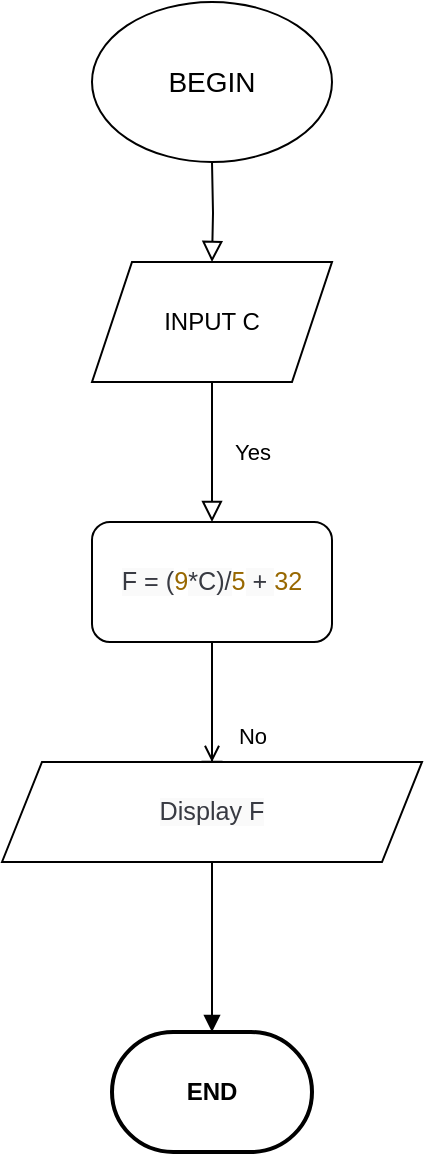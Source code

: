 <mxfile version="13.9.9" type="device"><diagram id="C5RBs43oDa-KdzZeNtuy" name="Page-1"><mxGraphModel dx="1024" dy="584" grid="1" gridSize="10" guides="1" tooltips="1" connect="1" arrows="1" fold="1" page="1" pageScale="1" pageWidth="827" pageHeight="1169" math="0" shadow="0"><root><mxCell id="WIyWlLk6GJQsqaUBKTNV-0"/><mxCell id="WIyWlLk6GJQsqaUBKTNV-1" parent="WIyWlLk6GJQsqaUBKTNV-0"/><mxCell id="WIyWlLk6GJQsqaUBKTNV-2" value="" style="rounded=0;html=1;jettySize=auto;orthogonalLoop=1;fontSize=11;endArrow=block;endFill=0;endSize=8;strokeWidth=1;shadow=0;labelBackgroundColor=none;edgeStyle=orthogonalEdgeStyle;entryX=0.5;entryY=0;entryDx=0;entryDy=0;" parent="WIyWlLk6GJQsqaUBKTNV-1" target="ti2hGfemLw2Lp9Ge8rFM-2" edge="1"><mxGeometry relative="1" as="geometry"><mxPoint x="220" y="120" as="sourcePoint"/><mxPoint x="220" y="170" as="targetPoint"/></mxGeometry></mxCell><mxCell id="WIyWlLk6GJQsqaUBKTNV-4" value="Yes" style="rounded=0;html=1;jettySize=auto;orthogonalLoop=1;fontSize=11;endArrow=block;endFill=0;endSize=8;strokeWidth=1;shadow=0;labelBackgroundColor=none;edgeStyle=orthogonalEdgeStyle;exitX=0.5;exitY=1;exitDx=0;exitDy=0;entryX=0.5;entryY=0;entryDx=0;entryDy=0;" parent="WIyWlLk6GJQsqaUBKTNV-1" source="ti2hGfemLw2Lp9Ge8rFM-2" target="ti2hGfemLw2Lp9Ge8rFM-3" edge="1"><mxGeometry y="20" relative="1" as="geometry"><mxPoint as="offset"/><mxPoint x="220" y="250" as="sourcePoint"/><mxPoint x="220" y="290" as="targetPoint"/></mxGeometry></mxCell><mxCell id="WIyWlLk6GJQsqaUBKTNV-8" value="No" style="rounded=0;html=1;jettySize=auto;orthogonalLoop=1;fontSize=11;endArrow=block;endFill=0;endSize=8;strokeWidth=1;shadow=0;labelBackgroundColor=none;edgeStyle=orthogonalEdgeStyle;exitX=0.5;exitY=1;exitDx=0;exitDy=0;" parent="WIyWlLk6GJQsqaUBKTNV-1" source="ti2hGfemLw2Lp9Ge8rFM-3" edge="1"><mxGeometry x="0.333" y="20" relative="1" as="geometry"><mxPoint as="offset"/><mxPoint x="220" y="370" as="sourcePoint"/><mxPoint x="220" y="430" as="targetPoint"/></mxGeometry></mxCell><mxCell id="ti2hGfemLw2Lp9Ge8rFM-0" value="&lt;font style=&quot;font-size: 14px&quot;&gt;BEGIN&lt;/font&gt;" style="ellipse;whiteSpace=wrap;html=1;" vertex="1" parent="WIyWlLk6GJQsqaUBKTNV-1"><mxGeometry x="160" y="40" width="120" height="80" as="geometry"/></mxCell><mxCell id="ti2hGfemLw2Lp9Ge8rFM-2" value="INPUT C" style="shape=parallelogram;perimeter=parallelogramPerimeter;whiteSpace=wrap;html=1;fixedSize=1;" vertex="1" parent="WIyWlLk6GJQsqaUBKTNV-1"><mxGeometry x="160" y="170" width="120" height="60" as="geometry"/></mxCell><mxCell id="ti2hGfemLw2Lp9Ge8rFM-3" value="&#10;&#10;&lt;span style=&quot;color: rgb(56, 58, 66); font-size: 12.6px; font-style: normal; font-weight: 400; letter-spacing: normal; text-align: left; text-indent: 0px; text-transform: none; word-spacing: 0px; background-color: rgb(250, 250, 250); display: inline; float: none;&quot;&gt;F = (&lt;/span&gt;&lt;span class=&quot;hljs-number&quot; style=&quot;box-sizing: border-box; color: rgb(152, 104, 1); font-size: 12.6px; font-style: normal; font-weight: 400; letter-spacing: normal; text-align: left; text-indent: 0px; text-transform: none; word-spacing: 0px;&quot;&gt;&lt;span class=&quot;hljs-number&quot; style=&quot;box-sizing: border-box ; color: rgb(152 , 104 , 1)&quot;&gt;9&lt;/span&gt;&lt;/span&gt;&lt;span style=&quot;color: rgb(56, 58, 66); font-size: 12.6px; font-style: normal; font-weight: 400; letter-spacing: normal; text-align: left; text-indent: 0px; text-transform: none; word-spacing: 0px; background-color: rgb(250, 250, 250); display: inline; float: none;&quot;&gt;*C)/&lt;/span&gt;&lt;span class=&quot;hljs-number&quot; style=&quot;box-sizing: border-box; color: rgb(152, 104, 1); font-size: 12.6px; font-style: normal; font-weight: 400; letter-spacing: normal; text-align: left; text-indent: 0px; text-transform: none; word-spacing: 0px;&quot;&gt;&lt;span class=&quot;hljs-number&quot; style=&quot;box-sizing: border-box ; color: rgb(152 , 104 , 1)&quot;&gt;5&lt;/span&gt;&lt;/span&gt;&lt;span style=&quot;color: rgb(56, 58, 66); font-size: 12.6px; font-style: normal; font-weight: 400; letter-spacing: normal; text-align: left; text-indent: 0px; text-transform: none; word-spacing: 0px; background-color: rgb(250, 250, 250); display: inline; float: none;&quot;&gt; + &lt;/span&gt;&lt;span class=&quot;hljs-number&quot; style=&quot;box-sizing: border-box; color: rgb(152, 104, 1); font-size: 12.6px; font-style: normal; font-weight: 400; letter-spacing: normal; text-align: left; text-indent: 0px; text-transform: none; word-spacing: 0px;&quot;&gt;&lt;span class=&quot;hljs-number&quot; style=&quot;box-sizing: border-box ; color: rgb(152 , 104 , 1)&quot;&gt;32&lt;/span&gt;&lt;/span&gt;&#10;&#10;" style="rounded=1;whiteSpace=wrap;html=1;" vertex="1" parent="WIyWlLk6GJQsqaUBKTNV-1"><mxGeometry x="160" y="300" width="120" height="60" as="geometry"/></mxCell><mxCell id="ti2hGfemLw2Lp9Ge8rFM-6" value="" style="edgeStyle=orthogonalEdgeStyle;rounded=0;orthogonalLoop=1;jettySize=auto;html=1;startArrow=open;startFill=0;endArrow=none;endFill=0;" edge="1" parent="WIyWlLk6GJQsqaUBKTNV-1" source="ti2hGfemLw2Lp9Ge8rFM-5" target="ti2hGfemLw2Lp9Ge8rFM-3"><mxGeometry relative="1" as="geometry"/></mxCell><mxCell id="ti2hGfemLw2Lp9Ge8rFM-7" style="edgeStyle=orthogonalEdgeStyle;rounded=0;orthogonalLoop=1;jettySize=auto;html=1;startArrow=none;startFill=0;endArrow=block;endFill=1;entryX=0.5;entryY=0;entryDx=0;entryDy=0;entryPerimeter=0;" edge="1" parent="WIyWlLk6GJQsqaUBKTNV-1" source="ti2hGfemLw2Lp9Ge8rFM-5" target="ti2hGfemLw2Lp9Ge8rFM-10"><mxGeometry relative="1" as="geometry"><mxPoint x="220" y="530" as="targetPoint"/></mxGeometry></mxCell><mxCell id="ti2hGfemLw2Lp9Ge8rFM-5" value="&#10;&#10;&lt;span style=&quot;color: rgb(56, 58, 66); font-size: 12.6px; font-style: normal; font-weight: 400; letter-spacing: normal; text-align: left; text-indent: 0px; text-transform: none; word-spacing: 0px; background-color: rgb(250, 250, 250); display: inline; float: none;&quot;&gt; Display F&lt;/span&gt;&#10;&#10;" style="shape=parallelogram;perimeter=parallelogramPerimeter;whiteSpace=wrap;html=1;fixedSize=1;" vertex="1" parent="WIyWlLk6GJQsqaUBKTNV-1"><mxGeometry x="115" y="420" width="210" height="50" as="geometry"/></mxCell><mxCell id="ti2hGfemLw2Lp9Ge8rFM-10" value="&lt;b&gt;END&lt;/b&gt;" style="strokeWidth=2;html=1;shape=mxgraph.flowchart.terminator;whiteSpace=wrap;" vertex="1" parent="WIyWlLk6GJQsqaUBKTNV-1"><mxGeometry x="170" y="555" width="100" height="60" as="geometry"/></mxCell></root></mxGraphModel></diagram></mxfile>